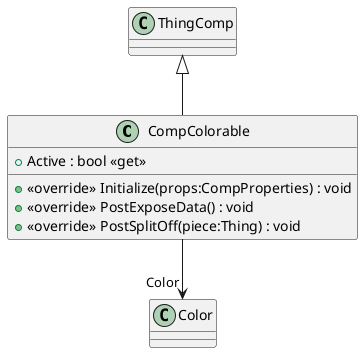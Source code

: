@startuml
class CompColorable {
    + Active : bool <<get>>
    + <<override>> Initialize(props:CompProperties) : void
    + <<override>> PostExposeData() : void
    + <<override>> PostSplitOff(piece:Thing) : void
}
ThingComp <|-- CompColorable
CompColorable --> "Color" Color
@enduml
